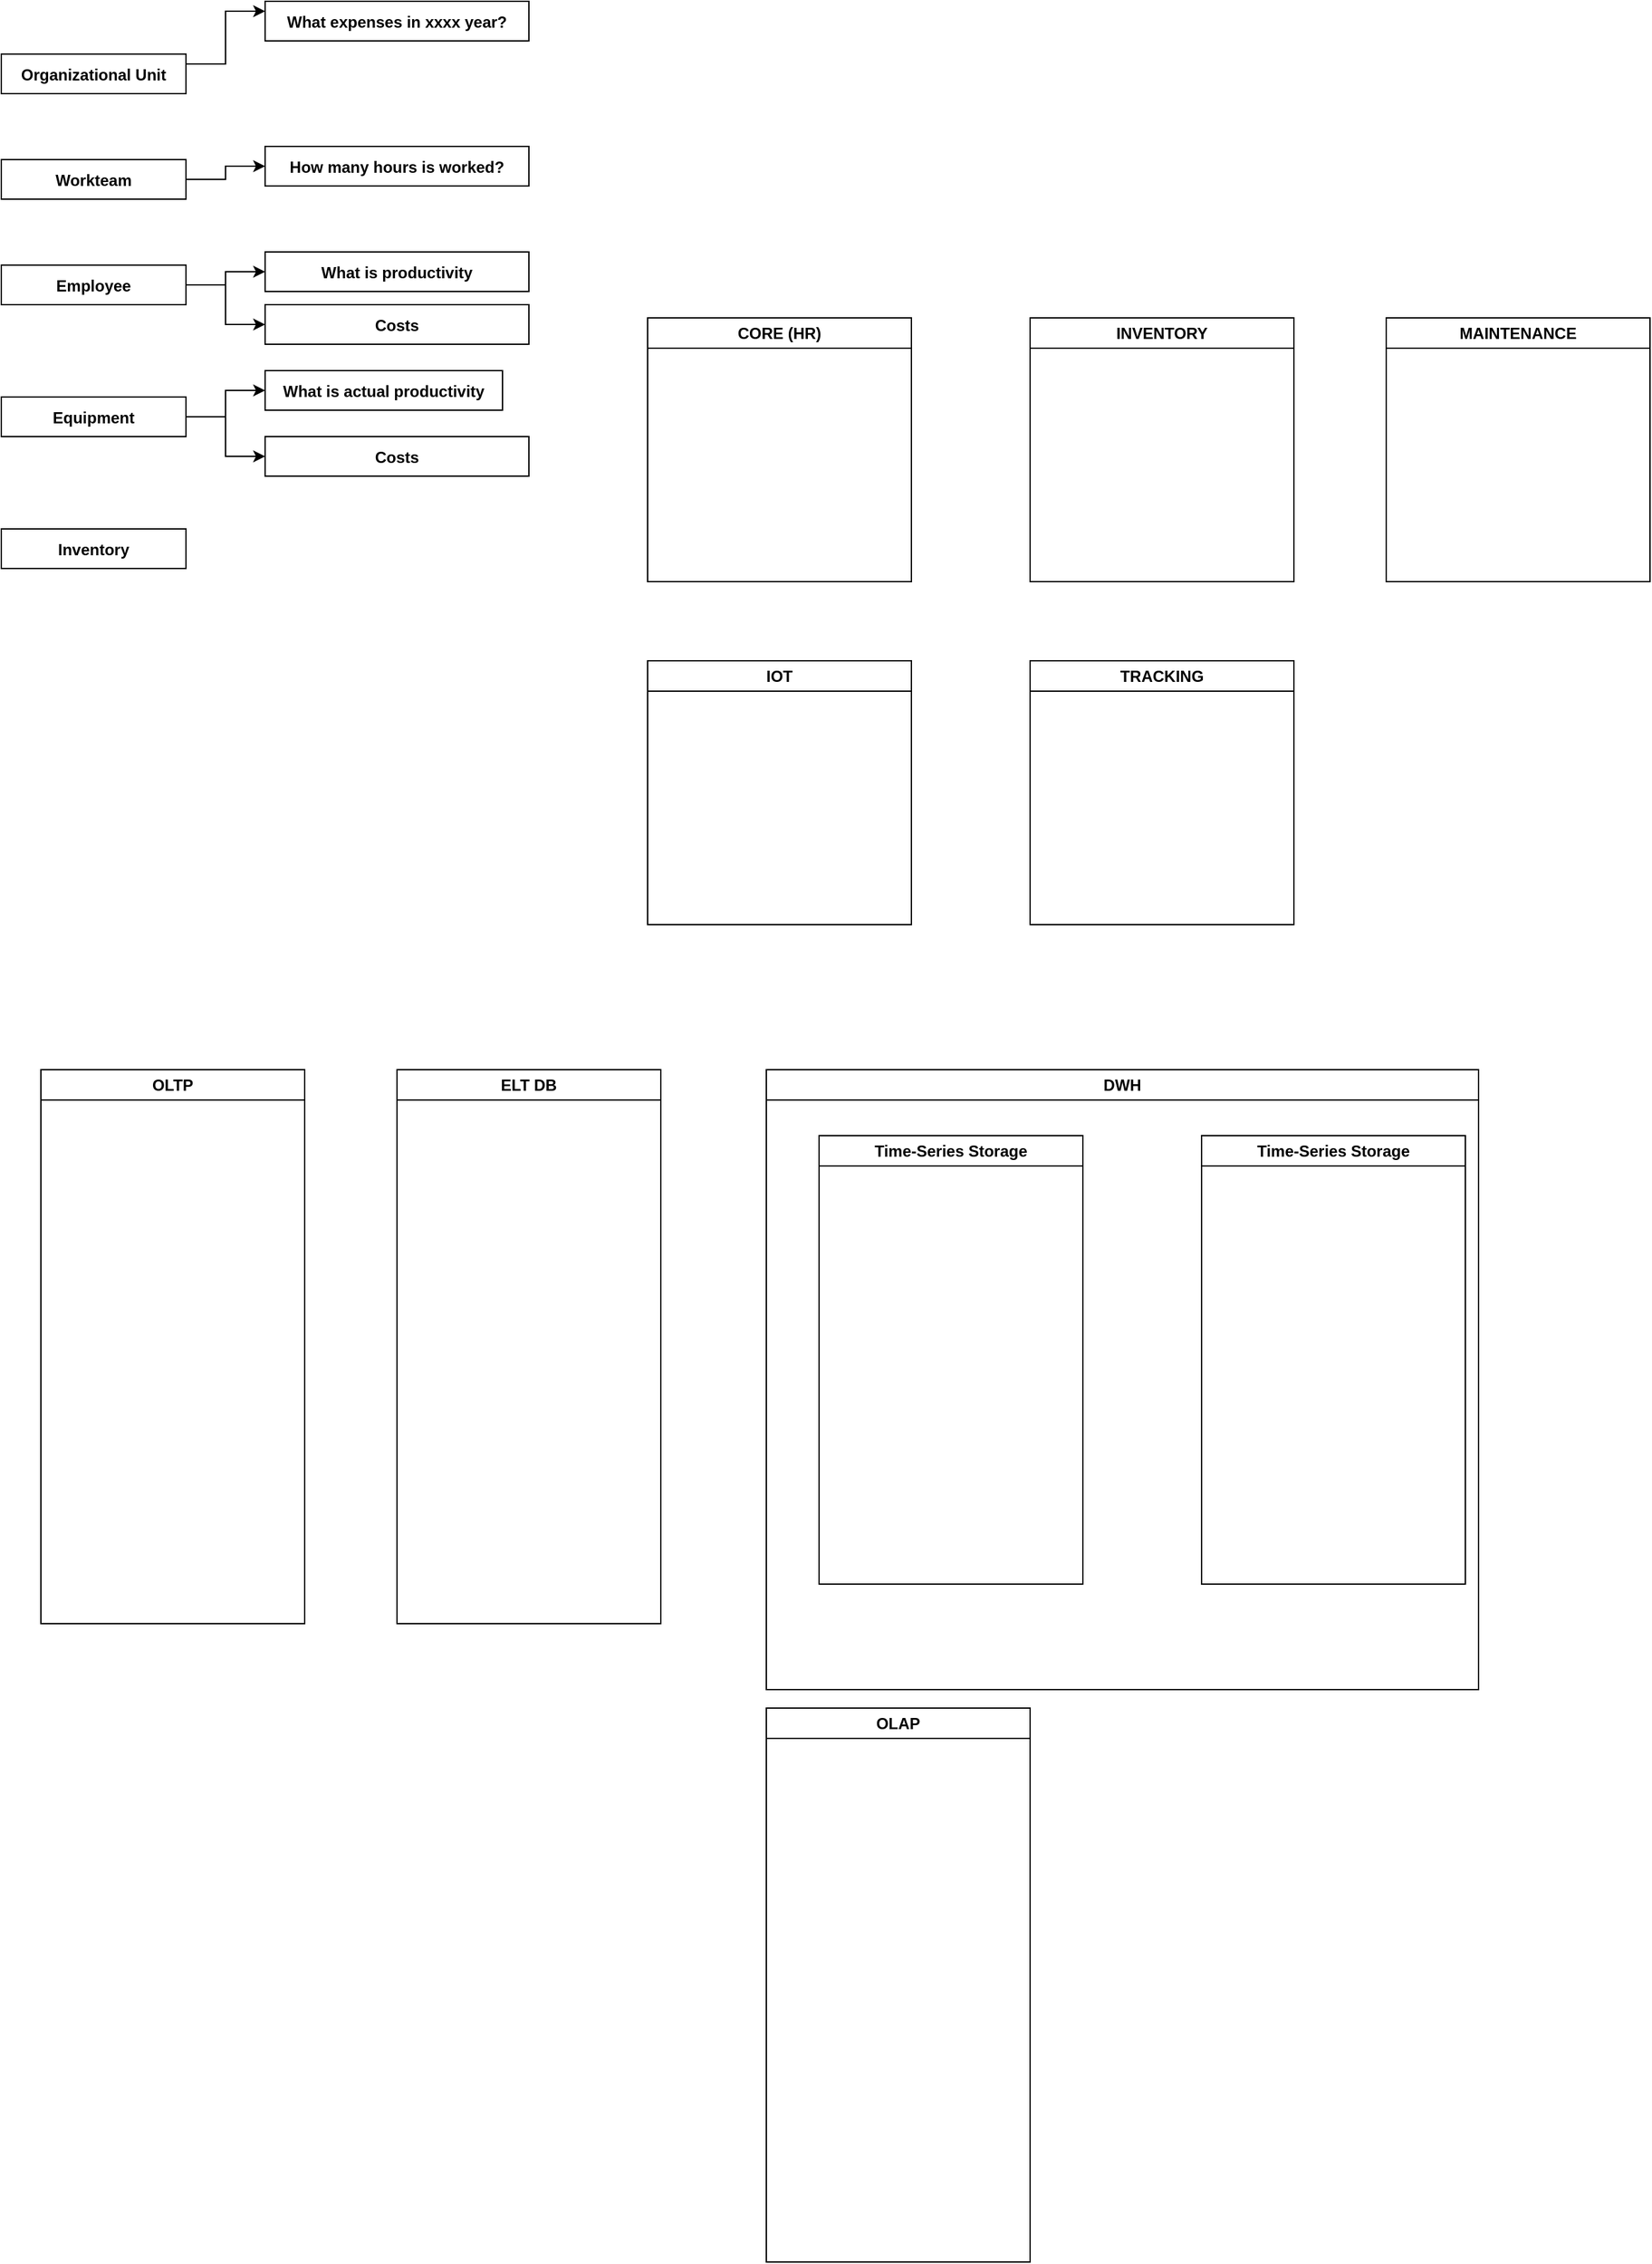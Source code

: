 <mxfile version="20.7.4" type="device"><diagram id="iBLsLkmHfEDK6NGDWChl" name="Page-1"><mxGraphModel dx="1418" dy="828" grid="1" gridSize="10" guides="1" tooltips="1" connect="1" arrows="1" fold="1" page="1" pageScale="1" pageWidth="827" pageHeight="1169" math="0" shadow="0"><root><mxCell id="0"/><mxCell id="1" parent="0"/><mxCell id="2PjdFvouKbR1RZYlialW-13" value="" style="edgeStyle=orthogonalEdgeStyle;rounded=0;orthogonalLoop=1;jettySize=auto;html=1;" parent="1" source="2PjdFvouKbR1RZYlialW-1" target="2PjdFvouKbR1RZYlialW-12" edge="1"><mxGeometry relative="1" as="geometry"/></mxCell><mxCell id="2PjdFvouKbR1RZYlialW-17" style="edgeStyle=orthogonalEdgeStyle;rounded=0;orthogonalLoop=1;jettySize=auto;html=1;exitX=1;exitY=0.5;exitDx=0;exitDy=0;entryX=0;entryY=0.5;entryDx=0;entryDy=0;" parent="1" source="2PjdFvouKbR1RZYlialW-1" target="2PjdFvouKbR1RZYlialW-16" edge="1"><mxGeometry relative="1" as="geometry"/></mxCell><mxCell id="2PjdFvouKbR1RZYlialW-1" value="Equipment" style="fontStyle=1;" parent="1" vertex="1"><mxGeometry x="80" y="340" width="140" height="30" as="geometry"/></mxCell><mxCell id="2PjdFvouKbR1RZYlialW-11" value="" style="edgeStyle=orthogonalEdgeStyle;rounded=0;orthogonalLoop=1;jettySize=auto;html=1;" parent="1" source="2PjdFvouKbR1RZYlialW-2" target="2PjdFvouKbR1RZYlialW-10" edge="1"><mxGeometry relative="1" as="geometry"/></mxCell><mxCell id="2PjdFvouKbR1RZYlialW-15" style="edgeStyle=orthogonalEdgeStyle;rounded=0;orthogonalLoop=1;jettySize=auto;html=1;exitX=1;exitY=0.5;exitDx=0;exitDy=0;entryX=0;entryY=0.5;entryDx=0;entryDy=0;" parent="1" source="2PjdFvouKbR1RZYlialW-2" target="2PjdFvouKbR1RZYlialW-14" edge="1"><mxGeometry relative="1" as="geometry"/></mxCell><mxCell id="2PjdFvouKbR1RZYlialW-2" value="Employee" style="fontStyle=1;" parent="1" vertex="1"><mxGeometry x="80" y="240" width="140" height="30" as="geometry"/></mxCell><mxCell id="2PjdFvouKbR1RZYlialW-9" value="" style="edgeStyle=orthogonalEdgeStyle;rounded=0;orthogonalLoop=1;jettySize=auto;html=1;" parent="1" source="2PjdFvouKbR1RZYlialW-3" target="2PjdFvouKbR1RZYlialW-8" edge="1"><mxGeometry relative="1" as="geometry"/></mxCell><mxCell id="2PjdFvouKbR1RZYlialW-3" value="Workteam" style="fontStyle=1;" parent="1" vertex="1"><mxGeometry x="80" y="160" width="140" height="30" as="geometry"/></mxCell><mxCell id="2PjdFvouKbR1RZYlialW-7" style="edgeStyle=orthogonalEdgeStyle;rounded=0;orthogonalLoop=1;jettySize=auto;html=1;exitX=1;exitY=0.25;exitDx=0;exitDy=0;entryX=0;entryY=0.25;entryDx=0;entryDy=0;" parent="1" source="2PjdFvouKbR1RZYlialW-4" target="2PjdFvouKbR1RZYlialW-6" edge="1"><mxGeometry relative="1" as="geometry"/></mxCell><mxCell id="2PjdFvouKbR1RZYlialW-4" value="Organizational Unit" style="fontStyle=1;" parent="1" vertex="1"><mxGeometry x="80" y="80" width="140" height="30" as="geometry"/></mxCell><mxCell id="2PjdFvouKbR1RZYlialW-5" value="Inventory" style="fontStyle=1;" parent="1" vertex="1"><mxGeometry x="80" y="440" width="140" height="30" as="geometry"/></mxCell><mxCell id="2PjdFvouKbR1RZYlialW-6" value="What expenses in xxxx year?" style="fontStyle=1;" parent="1" vertex="1"><mxGeometry x="280" y="40" width="200" height="30" as="geometry"/></mxCell><mxCell id="2PjdFvouKbR1RZYlialW-8" value="How many hours is worked?" style="fontStyle=1;fillColor=rgb(255, 255, 255);" parent="1" vertex="1"><mxGeometry x="280" y="150" width="200" height="30" as="geometry"/></mxCell><mxCell id="2PjdFvouKbR1RZYlialW-10" value="What is productivity" style="fontStyle=1;fillColor=rgb(255, 255, 255);" parent="1" vertex="1"><mxGeometry x="280" y="230" width="200" height="30" as="geometry"/></mxCell><mxCell id="2PjdFvouKbR1RZYlialW-12" value="What is actual productivity" style="fontStyle=1;fillColor=rgb(255, 255, 255);" parent="1" vertex="1"><mxGeometry x="280" y="320" width="180" height="30" as="geometry"/></mxCell><mxCell id="2PjdFvouKbR1RZYlialW-14" value="Costs" style="fontStyle=1;fillColor=rgb(255, 255, 255);" parent="1" vertex="1"><mxGeometry x="280" y="270" width="200" height="30" as="geometry"/></mxCell><mxCell id="2PjdFvouKbR1RZYlialW-16" value="Costs" style="fontStyle=1;fillColor=rgb(255, 255, 255);" parent="1" vertex="1"><mxGeometry x="280" y="370" width="200" height="30" as="geometry"/></mxCell><mxCell id="soDLo_uZo5LcYKVuNABV-1" value="IOT" style="swimlane;whiteSpace=wrap;html=1;" vertex="1" parent="1"><mxGeometry x="570" y="540" width="200" height="200" as="geometry"/></mxCell><mxCell id="soDLo_uZo5LcYKVuNABV-2" value="CORE (HR)" style="swimlane;whiteSpace=wrap;html=1;" vertex="1" parent="1"><mxGeometry x="570" y="280" width="200" height="200" as="geometry"/></mxCell><mxCell id="soDLo_uZo5LcYKVuNABV-3" value="INVENTORY" style="swimlane;whiteSpace=wrap;html=1;" vertex="1" parent="1"><mxGeometry x="860" y="280" width="200" height="200" as="geometry"/></mxCell><mxCell id="soDLo_uZo5LcYKVuNABV-4" value="MAINTENANCE" style="swimlane;whiteSpace=wrap;html=1;" vertex="1" parent="1"><mxGeometry x="1130" y="280" width="200" height="200" as="geometry"/></mxCell><mxCell id="soDLo_uZo5LcYKVuNABV-5" value="TRACKING" style="swimlane;whiteSpace=wrap;html=1;" vertex="1" parent="1"><mxGeometry x="860" y="540" width="200" height="200" as="geometry"/></mxCell><mxCell id="soDLo_uZo5LcYKVuNABV-6" value="OLTP" style="swimlane;whiteSpace=wrap;html=1;" vertex="1" parent="1"><mxGeometry x="110" y="850" width="200" height="420" as="geometry"/></mxCell><mxCell id="soDLo_uZo5LcYKVuNABV-7" value="ELT DB" style="swimlane;whiteSpace=wrap;html=1;" vertex="1" parent="1"><mxGeometry x="380" y="850" width="200" height="420" as="geometry"/></mxCell><mxCell id="soDLo_uZo5LcYKVuNABV-8" value="DWH" style="swimlane;whiteSpace=wrap;html=1;" vertex="1" parent="1"><mxGeometry x="660" y="850" width="540" height="470" as="geometry"/></mxCell><mxCell id="soDLo_uZo5LcYKVuNABV-10" value="Time-Series Storage" style="swimlane;whiteSpace=wrap;html=1;" vertex="1" parent="soDLo_uZo5LcYKVuNABV-8"><mxGeometry x="330" y="50" width="200" height="340" as="geometry"/></mxCell><mxCell id="soDLo_uZo5LcYKVuNABV-11" value="Time-Series Storage" style="swimlane;whiteSpace=wrap;html=1;" vertex="1" parent="soDLo_uZo5LcYKVuNABV-8"><mxGeometry x="40" y="50" width="200" height="340" as="geometry"/></mxCell><mxCell id="soDLo_uZo5LcYKVuNABV-9" value="OLAP" style="swimlane;whiteSpace=wrap;html=1;" vertex="1" parent="1"><mxGeometry x="660" y="1334" width="200" height="420" as="geometry"/></mxCell></root></mxGraphModel></diagram></mxfile>